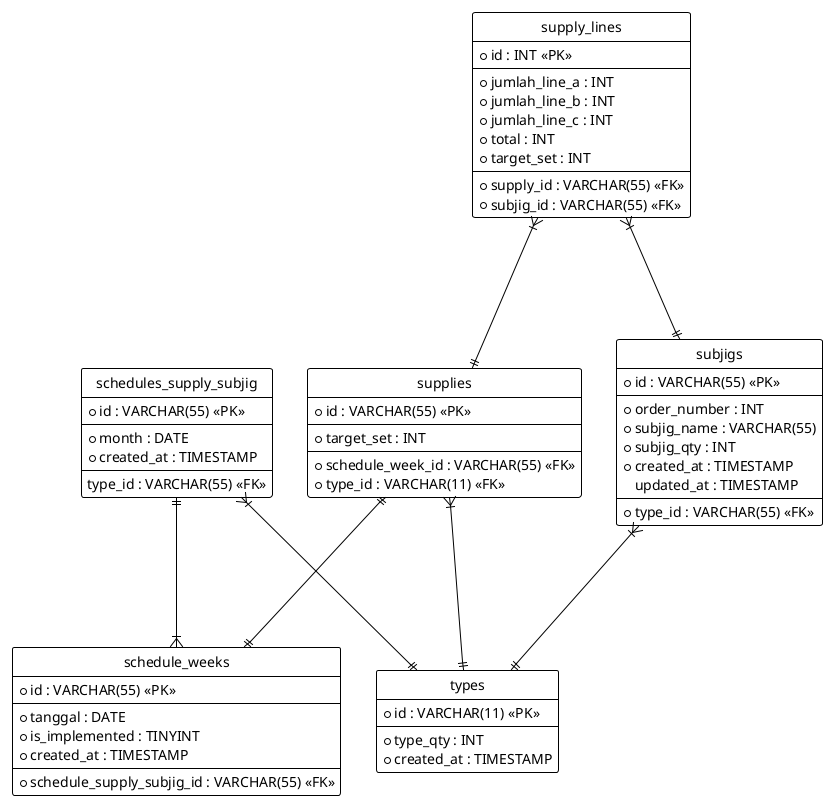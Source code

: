 @startuml

hide circle
!theme plain

entity schedules_supply_subjig {
*id : VARCHAR(55) <<PK>>
--
*month : DATE
*created_at : TIMESTAMP
--
type_id : VARCHAR(55) <<FK>>
}

entity schedule_weeks {
* id : VARCHAR(55) <<PK>>
--
*tanggal : DATE
*is_implemented : TINYINT
*created_at : TIMESTAMP
--
*schedule_supply_subjig_id : VARCHAR(55) <<FK>>
}

entity supplies {
*id : VARCHAR(55) <<PK>>
--
*target_set : INT
--
*schedule_week_id : VARCHAR(55) <<FK>>
*type_id : VARCHAR(11) <<FK>>
}

entity types {
*id : VARCHAR(11) <<PK>>
--
*type_qty : INT
*created_at : TIMESTAMP
}

entity subjigs {
*id : VARCHAR(55) <<PK>>
--
*order_number : INT
*subjig_name : VARCHAR(55)
*subjig_qty : INT
*created_at : TIMESTAMP
updated_at : TIMESTAMP
--
*type_id : VARCHAR(55) <<FK>>
}

entity supply_lines {
*id : INT <<PK>>
--
*jumlah_line_a : INT
*jumlah_line_b : INT
*jumlah_line_c : INT
*total : INT
*target_set : INT
--
*supply_id : VARCHAR(55) <<FK>>
*subjig_id : VARCHAR(55) <<FK>>
}

schedules_supply_subjig}|---||types
schedules_supply_subjig||---|{schedule_weeks
supplies||---||schedule_weeks
subjigs}|---||types
supply_lines}|---||subjigs
supply_lines}|---||supplies
supplies}|---||types
@enduml